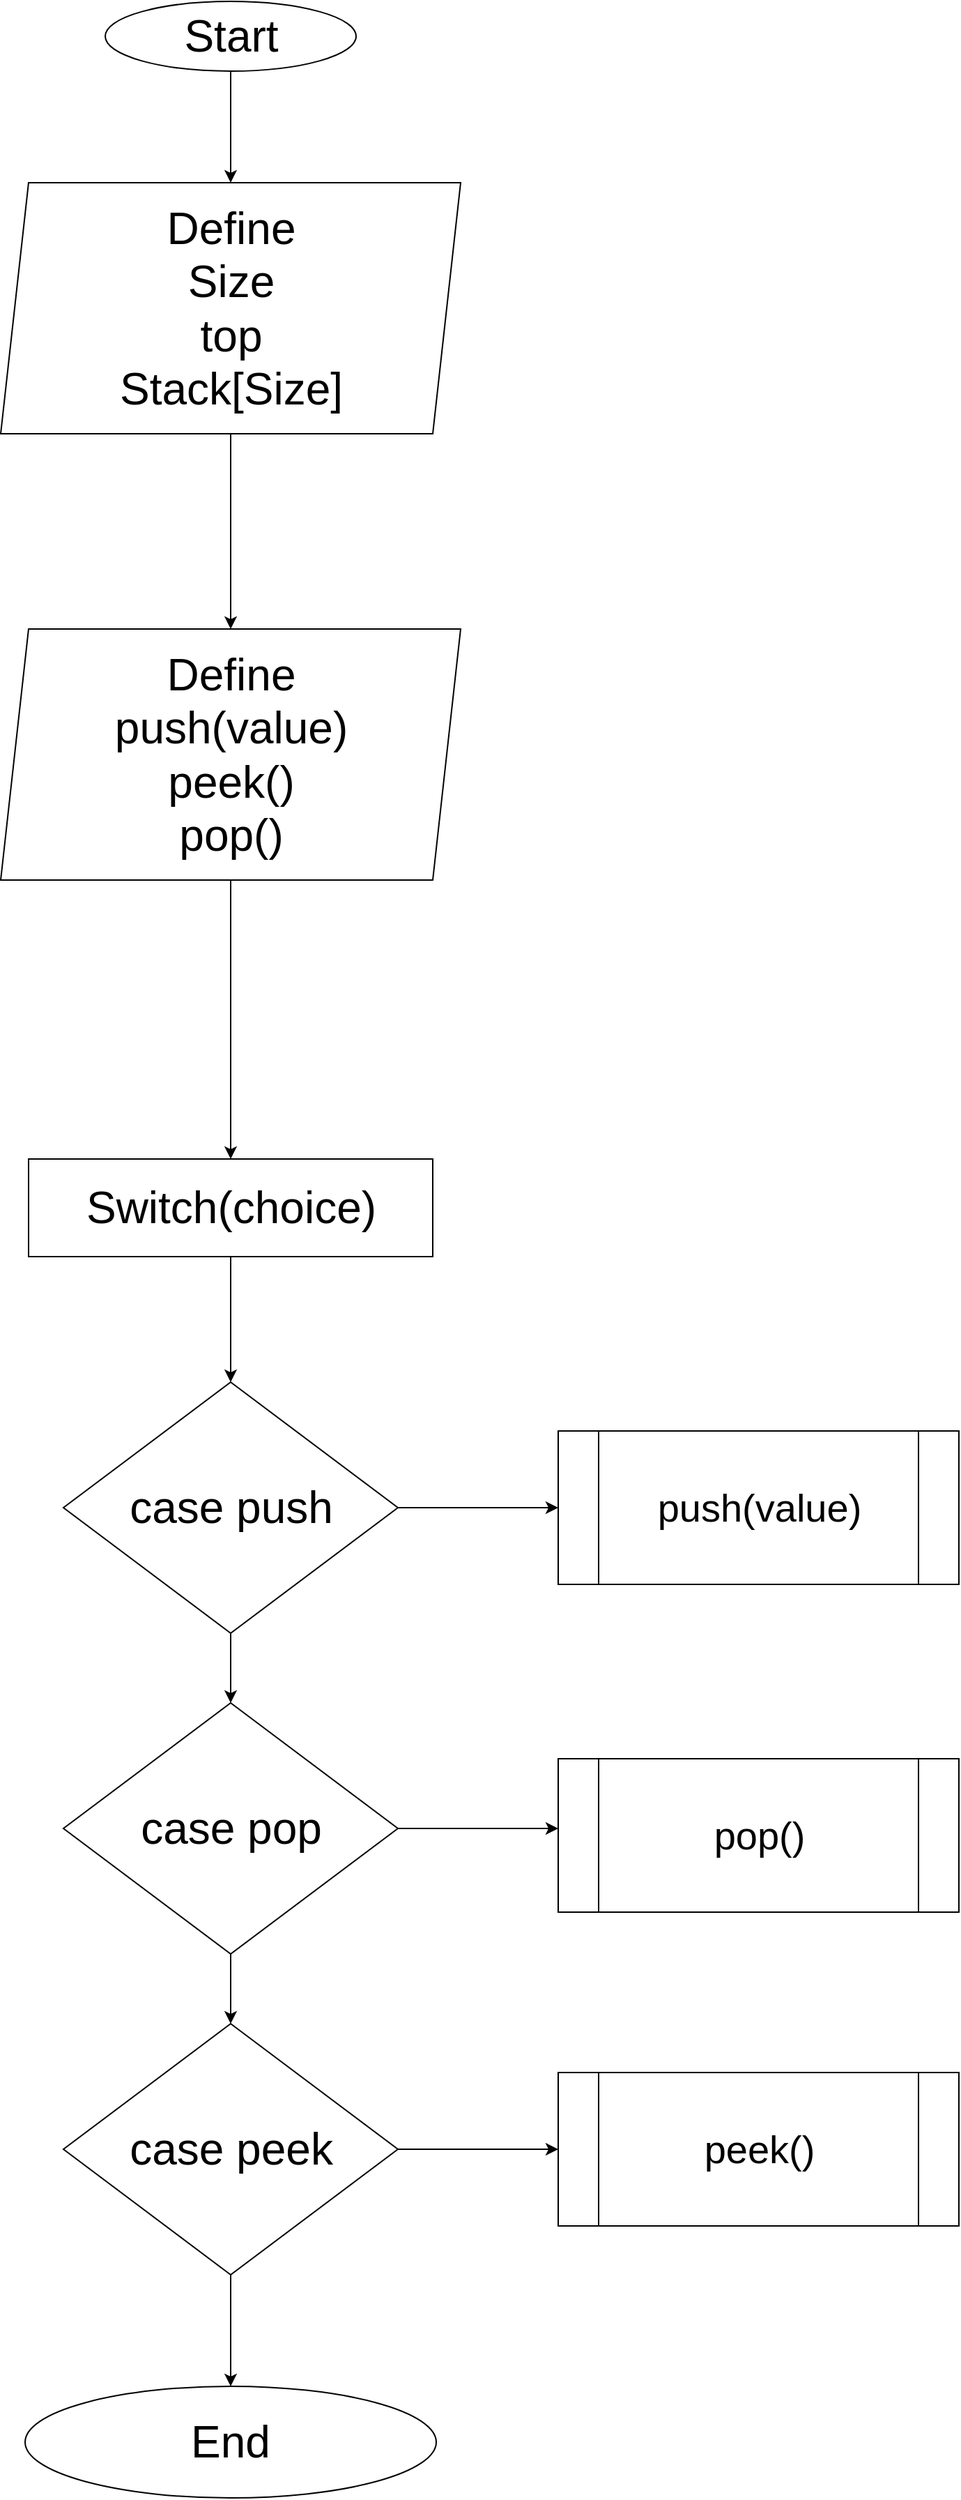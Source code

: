 <mxfile>
    <diagram id="nH85DiNkzWbdHEiLWMJn" name="Page-1">
        <mxGraphModel dx="3553" dy="3127" grid="1" gridSize="10" guides="1" tooltips="1" connect="1" arrows="1" fold="1" page="1" pageScale="1" pageWidth="850" pageHeight="1100" math="0" shadow="0">
            <root>
                <mxCell id="0"/>
                <mxCell id="1" parent="0"/>
                <mxCell id="6" style="edgeStyle=none;html=1;entryX=0.5;entryY=0;entryDx=0;entryDy=0;fontSize=32;" parent="1" source="2" target="aUpSLuGtGkGOHyIR6Z2e-7" edge="1">
                    <mxGeometry relative="1" as="geometry">
                        <mxPoint x="280" y="-980" as="targetPoint"/>
                    </mxGeometry>
                </mxCell>
                <mxCell id="2" value="&lt;font style=&quot;font-size: 32px;&quot;&gt;Start&lt;/font&gt;" style="ellipse;whiteSpace=wrap;html=1;" parent="1" vertex="1">
                    <mxGeometry x="187.5" y="-1100" width="180" height="50" as="geometry"/>
                </mxCell>
                <mxCell id="oV1d_YhZqYzimmoFaYNQ-11" style="edgeStyle=none;html=1;fontSize=32;" parent="1" source="7" target="oV1d_YhZqYzimmoFaYNQ-9" edge="1">
                    <mxGeometry relative="1" as="geometry"/>
                </mxCell>
                <mxCell id="7" value="Switch(choice)" style="rounded=0;whiteSpace=wrap;html=1;fontSize=32;" parent="1" vertex="1">
                    <mxGeometry x="132.5" y="-270" width="290" height="70" as="geometry"/>
                </mxCell>
                <mxCell id="oV1d_YhZqYzimmoFaYNQ-13" style="edgeStyle=none;html=1;entryX=0;entryY=0.5;entryDx=0;entryDy=0;fontSize=32;" parent="1" source="oV1d_YhZqYzimmoFaYNQ-9" edge="1">
                    <mxGeometry relative="1" as="geometry">
                        <mxPoint x="512.5" y="-20" as="targetPoint"/>
                    </mxGeometry>
                </mxCell>
                <mxCell id="oV1d_YhZqYzimmoFaYNQ-16" style="edgeStyle=none;html=1;fontSize=32;" parent="1" source="oV1d_YhZqYzimmoFaYNQ-9" target="oV1d_YhZqYzimmoFaYNQ-19" edge="1">
                    <mxGeometry relative="1" as="geometry">
                        <mxPoint x="277.5" y="120" as="targetPoint"/>
                    </mxGeometry>
                </mxCell>
                <mxCell id="oV1d_YhZqYzimmoFaYNQ-9" value="case push" style="rhombus;whiteSpace=wrap;html=1;fontSize=32;" parent="1" vertex="1">
                    <mxGeometry x="157.5" y="-110" width="240" height="180" as="geometry"/>
                </mxCell>
                <mxCell id="oV1d_YhZqYzimmoFaYNQ-17" style="edgeStyle=none;html=1;entryX=0;entryY=0.5;entryDx=0;entryDy=0;fontSize=32;" parent="1" source="oV1d_YhZqYzimmoFaYNQ-19" edge="1">
                    <mxGeometry relative="1" as="geometry">
                        <mxPoint x="512.5" y="210" as="targetPoint"/>
                    </mxGeometry>
                </mxCell>
                <mxCell id="oV1d_YhZqYzimmoFaYNQ-18" style="edgeStyle=none;html=1;fontSize=32;" parent="1" source="oV1d_YhZqYzimmoFaYNQ-19" edge="1">
                    <mxGeometry relative="1" as="geometry">
                        <mxPoint x="277.5" y="350" as="targetPoint"/>
                    </mxGeometry>
                </mxCell>
                <mxCell id="oV1d_YhZqYzimmoFaYNQ-19" value="case pop" style="rhombus;whiteSpace=wrap;html=1;fontSize=32;" parent="1" vertex="1">
                    <mxGeometry x="157.5" y="120" width="240" height="180" as="geometry"/>
                </mxCell>
                <mxCell id="oV1d_YhZqYzimmoFaYNQ-21" style="edgeStyle=none;html=1;entryX=0;entryY=0.5;entryDx=0;entryDy=0;fontSize=32;" parent="1" source="oV1d_YhZqYzimmoFaYNQ-23" edge="1">
                    <mxGeometry relative="1" as="geometry">
                        <mxPoint x="512.5" y="440" as="targetPoint"/>
                    </mxGeometry>
                </mxCell>
                <mxCell id="oV1d_YhZqYzimmoFaYNQ-22" style="edgeStyle=none;html=1;fontSize=32;entryX=0.5;entryY=0;entryDx=0;entryDy=0;" parent="1" source="oV1d_YhZqYzimmoFaYNQ-23" target="oV1d_YhZqYzimmoFaYNQ-33" edge="1">
                    <mxGeometry relative="1" as="geometry">
                        <mxPoint x="277.5" y="580" as="targetPoint"/>
                    </mxGeometry>
                </mxCell>
                <mxCell id="oV1d_YhZqYzimmoFaYNQ-23" value="case peek" style="rhombus;whiteSpace=wrap;html=1;fontSize=32;" parent="1" vertex="1">
                    <mxGeometry x="157.5" y="350" width="240" height="180" as="geometry"/>
                </mxCell>
                <mxCell id="oV1d_YhZqYzimmoFaYNQ-33" value="End" style="ellipse;whiteSpace=wrap;html=1;fontSize=32;" parent="1" vertex="1">
                    <mxGeometry x="130" y="610" width="295" height="80" as="geometry"/>
                </mxCell>
                <mxCell id="OdDct5ZYtNu8QlP07SlH-8" style="edgeStyle=none;html=1;entryX=0.5;entryY=0;entryDx=0;entryDy=0;fontSize=16;" parent="1" source="aUpSLuGtGkGOHyIR6Z2e-7" target="OdDct5ZYtNu8QlP07SlH-7" edge="1">
                    <mxGeometry relative="1" as="geometry"/>
                </mxCell>
                <mxCell id="aUpSLuGtGkGOHyIR6Z2e-7" value="&lt;span style=&quot;font-size: 32px;&quot;&gt;Define&lt;/span&gt;&lt;br style=&quot;font-size: 32px;&quot;&gt;&lt;span style=&quot;font-size: 32px;&quot;&gt;Size&lt;/span&gt;&lt;br style=&quot;font-size: 32px;&quot;&gt;&lt;span style=&quot;font-size: 32px;&quot;&gt;top&lt;/span&gt;&lt;br style=&quot;font-size: 32px;&quot;&gt;&lt;span style=&quot;font-size: 32px;&quot;&gt;Stack[Size]&lt;/span&gt;" style="shape=parallelogram;perimeter=parallelogramPerimeter;whiteSpace=wrap;html=1;fixedSize=1;rounded=0;fontSize=16;" parent="1" vertex="1">
                    <mxGeometry x="112.5" y="-970" width="330" height="180" as="geometry"/>
                </mxCell>
                <mxCell id="OdDct5ZYtNu8QlP07SlH-9" style="edgeStyle=none;html=1;entryX=0.5;entryY=0;entryDx=0;entryDy=0;fontSize=16;" parent="1" source="OdDct5ZYtNu8QlP07SlH-7" target="7" edge="1">
                    <mxGeometry relative="1" as="geometry"/>
                </mxCell>
                <mxCell id="OdDct5ZYtNu8QlP07SlH-7" value="&lt;span style=&quot;font-size: 32px;&quot;&gt;Define&lt;/span&gt;&lt;br style=&quot;font-size: 32px;&quot;&gt;&lt;span style=&quot;font-size: 32px;&quot;&gt;push(value)&lt;/span&gt;&lt;br style=&quot;font-size: 32px;&quot;&gt;&lt;span style=&quot;font-size: 32px;&quot;&gt;peek()&lt;/span&gt;&lt;br style=&quot;font-size: 32px;&quot;&gt;&lt;span style=&quot;font-size: 32px;&quot;&gt;pop()&lt;/span&gt;" style="shape=parallelogram;perimeter=parallelogramPerimeter;whiteSpace=wrap;html=1;fixedSize=1;rounded=0;fontSize=16;" parent="1" vertex="1">
                    <mxGeometry x="112.5" y="-650" width="330" height="180" as="geometry"/>
                </mxCell>
                <mxCell id="nTApro5964SIYietNKHP-7" value="&lt;font style=&quot;font-size: 28px;&quot;&gt;push(value)&lt;/font&gt;" style="shape=process;whiteSpace=wrap;html=1;backgroundOutline=1;" parent="1" vertex="1">
                    <mxGeometry x="512.5" y="-75" width="287.5" height="110" as="geometry"/>
                </mxCell>
                <mxCell id="nTApro5964SIYietNKHP-8" value="&lt;font style=&quot;font-size: 28px;&quot;&gt;pop()&lt;/font&gt;" style="shape=process;whiteSpace=wrap;html=1;backgroundOutline=1;" parent="1" vertex="1">
                    <mxGeometry x="512.5" y="160" width="287.5" height="110" as="geometry"/>
                </mxCell>
                <mxCell id="nTApro5964SIYietNKHP-9" value="&lt;font style=&quot;font-size: 28px;&quot;&gt;peek()&lt;/font&gt;" style="shape=process;whiteSpace=wrap;html=1;backgroundOutline=1;" parent="1" vertex="1">
                    <mxGeometry x="512.5" y="385" width="287.5" height="110" as="geometry"/>
                </mxCell>
            </root>
        </mxGraphModel>
    </diagram>
    <diagram id="5xx0j_rFoWXcg1_-KG30" name="Page-2">
        <mxGraphModel dx="1066" dy="1708" grid="1" gridSize="10" guides="1" tooltips="1" connect="1" arrows="1" fold="1" page="1" pageScale="1" pageWidth="850" pageHeight="1100" math="0" shadow="0">
            <root>
                <mxCell id="0"/>
                <mxCell id="1" parent="0"/>
                <mxCell id="4wlrsYFEW9-J6vExfLbA-1" style="edgeStyle=none;html=1;entryX=0.5;entryY=0;entryDx=0;entryDy=0;fontSize=16;" parent="1" source="ZA_WsSl_HOhdNqd6U6z9-1" target="ZA_WsSl_HOhdNqd6U6z9-2" edge="1">
                    <mxGeometry relative="1" as="geometry"/>
                </mxCell>
                <mxCell id="ZA_WsSl_HOhdNqd6U6z9-1" value="&lt;font style=&quot;font-size: 16px;&quot;&gt;push()&lt;/font&gt;" style="ellipse;whiteSpace=wrap;html=1;aspect=fixed;fontSize=32;" parent="1" vertex="1">
                    <mxGeometry x="130" y="-860" width="100" height="100" as="geometry"/>
                </mxCell>
                <mxCell id="M1VJWMss8GdDpisnNnkx-2" style="edgeStyle=none;html=1;entryX=0.5;entryY=0;entryDx=0;entryDy=0;" parent="1" source="ZA_WsSl_HOhdNqd6U6z9-2" target="M1VJWMss8GdDpisnNnkx-1" edge="1">
                    <mxGeometry relative="1" as="geometry">
                        <mxPoint x="170" y="-630" as="targetPoint"/>
                    </mxGeometry>
                </mxCell>
                <mxCell id="ZA_WsSl_HOhdNqd6U6z9-2" value="READ value" style="shape=parallelogram;perimeter=parallelogramPerimeter;whiteSpace=wrap;html=1;fixedSize=1;fontSize=16;" parent="1" vertex="1">
                    <mxGeometry x="120" y="-720" width="120" height="60" as="geometry"/>
                </mxCell>
                <mxCell id="M1VJWMss8GdDpisnNnkx-4" value="true" style="edgeStyle=none;html=1;entryX=0.5;entryY=0;entryDx=0;entryDy=0;" parent="1" source="M1VJWMss8GdDpisnNnkx-1" target="M1VJWMss8GdDpisnNnkx-3" edge="1">
                    <mxGeometry relative="1" as="geometry"/>
                </mxCell>
                <mxCell id="M1VJWMss8GdDpisnNnkx-7" value="false" style="edgeStyle=none;html=1;entryX=0;entryY=0.5;entryDx=0;entryDy=0;" parent="1" source="M1VJWMss8GdDpisnNnkx-1" target="M1VJWMss8GdDpisnNnkx-6" edge="1">
                    <mxGeometry relative="1" as="geometry"/>
                </mxCell>
                <mxCell id="M1VJWMss8GdDpisnNnkx-1" value="isFull()" style="rhombus;whiteSpace=wrap;html=1;" parent="1" vertex="1">
                    <mxGeometry x="140" y="-630" width="80" height="80" as="geometry"/>
                </mxCell>
                <mxCell id="M1VJWMss8GdDpisnNnkx-9" style="edgeStyle=none;html=1;entryX=0;entryY=0.5;entryDx=0;entryDy=0;" parent="1" source="M1VJWMss8GdDpisnNnkx-3" target="M1VJWMss8GdDpisnNnkx-8" edge="1">
                    <mxGeometry relative="1" as="geometry">
                        <Array as="points">
                            <mxPoint x="190" y="-170"/>
                        </Array>
                    </mxGeometry>
                </mxCell>
                <mxCell id="M1VJWMss8GdDpisnNnkx-3" value="Display &quot;Stack overflow&quot;" style="shape=parallelogram;perimeter=parallelogramPerimeter;whiteSpace=wrap;html=1;fixedSize=1;" parent="1" vertex="1">
                    <mxGeometry x="120" y="-510" width="120" height="60" as="geometry"/>
                </mxCell>
                <mxCell id="M1VJWMss8GdDpisnNnkx-10" style="html=1;" parent="1" source="M1VJWMss8GdDpisnNnkx-6" edge="1">
                    <mxGeometry relative="1" as="geometry">
                        <mxPoint x="410" y="-190" as="targetPoint"/>
                        <Array as="points">
                            <mxPoint x="320" y="-280"/>
                            <mxPoint x="410" y="-280"/>
                        </Array>
                    </mxGeometry>
                </mxCell>
                <mxCell id="M1VJWMss8GdDpisnNnkx-6" value="top = top +1&lt;br&gt;Stack[top] = value;" style="rounded=0;whiteSpace=wrap;html=1;" parent="1" vertex="1">
                    <mxGeometry x="260" y="-620" width="120" height="60" as="geometry"/>
                </mxCell>
                <mxCell id="M1VJWMss8GdDpisnNnkx-8" value="End" style="ellipse;whiteSpace=wrap;html=1;" parent="1" vertex="1">
                    <mxGeometry x="365" y="-190" width="120" height="50" as="geometry"/>
                </mxCell>
                <mxCell id="M1VJWMss8GdDpisnNnkx-11" style="edgeStyle=none;html=1;entryX=0.5;entryY=0;entryDx=0;entryDy=0;fontSize=16;" parent="1" source="M1VJWMss8GdDpisnNnkx-12" edge="1">
                    <mxGeometry relative="1" as="geometry">
                        <mxPoint x="460" y="-720" as="targetPoint"/>
                    </mxGeometry>
                </mxCell>
                <mxCell id="M1VJWMss8GdDpisnNnkx-12" value="&lt;font style=&quot;font-size: 16px;&quot;&gt;pop()&lt;/font&gt;" style="ellipse;whiteSpace=wrap;html=1;aspect=fixed;fontSize=32;" parent="1" vertex="1">
                    <mxGeometry x="410" y="-860" width="100" height="100" as="geometry"/>
                </mxCell>
                <mxCell id="M1VJWMss8GdDpisnNnkx-15" value="true" style="edgeStyle=none;html=1;entryX=0.5;entryY=0;entryDx=0;entryDy=0;" parent="1" source="M1VJWMss8GdDpisnNnkx-17" target="M1VJWMss8GdDpisnNnkx-19" edge="1">
                    <mxGeometry relative="1" as="geometry"/>
                </mxCell>
                <mxCell id="M1VJWMss8GdDpisnNnkx-16" value="false" style="edgeStyle=none;html=1;entryX=0;entryY=0.5;entryDx=0;entryDy=0;" parent="1" source="M1VJWMss8GdDpisnNnkx-17" target="M1VJWMss8GdDpisnNnkx-21" edge="1">
                    <mxGeometry relative="1" as="geometry"/>
                </mxCell>
                <mxCell id="M1VJWMss8GdDpisnNnkx-17" value="isEmpty()" style="rhombus;whiteSpace=wrap;html=1;" parent="1" vertex="1">
                    <mxGeometry x="420" y="-720" width="80" height="80" as="geometry"/>
                </mxCell>
                <mxCell id="M1VJWMss8GdDpisnNnkx-18" style="edgeStyle=none;html=1;" parent="1" source="M1VJWMss8GdDpisnNnkx-19" target="M1VJWMss8GdDpisnNnkx-8" edge="1">
                    <mxGeometry relative="1" as="geometry">
                        <mxPoint x="460" y="-500" as="targetPoint"/>
                        <Array as="points">
                            <mxPoint x="460" y="-280"/>
                            <mxPoint x="425" y="-280"/>
                        </Array>
                    </mxGeometry>
                </mxCell>
                <mxCell id="M1VJWMss8GdDpisnNnkx-19" value="Display &quot;Stack overflow&quot;" style="shape=parallelogram;perimeter=parallelogramPerimeter;whiteSpace=wrap;html=1;fixedSize=1;" parent="1" vertex="1">
                    <mxGeometry x="400" y="-600" width="120" height="60" as="geometry"/>
                </mxCell>
                <mxCell id="M1VJWMss8GdDpisnNnkx-20" style="html=1;entryX=0.659;entryY=0.011;entryDx=0;entryDy=0;entryPerimeter=0;" parent="1" source="M1VJWMss8GdDpisnNnkx-21" target="M1VJWMss8GdDpisnNnkx-8" edge="1">
                    <mxGeometry relative="1" as="geometry">
                        <Array as="points">
                            <mxPoint x="600" y="-475"/>
                            <mxPoint x="500" y="-475"/>
                            <mxPoint x="500" y="-230"/>
                            <mxPoint x="440" y="-230"/>
                        </Array>
                        <mxPoint x="520.0" y="-475" as="targetPoint"/>
                    </mxGeometry>
                </mxCell>
                <mxCell id="M1VJWMss8GdDpisnNnkx-21" value="top = top +1&lt;br&gt;Stack[top] = value;" style="rounded=0;whiteSpace=wrap;html=1;" parent="1" vertex="1">
                    <mxGeometry x="540" y="-710" width="120" height="60" as="geometry"/>
                </mxCell>
                <mxCell id="M1VJWMss8GdDpisnNnkx-23" value="peek()" style="ellipse;whiteSpace=wrap;html=1;aspect=fixed;" parent="1" vertex="1">
                    <mxGeometry x="700" y="-570" width="80" height="80" as="geometry"/>
                </mxCell>
                <mxCell id="M1VJWMss8GdDpisnNnkx-24" style="edgeStyle=none;html=1;entryX=0.5;entryY=0;entryDx=0;entryDy=0;fontSize=16;" parent="1" edge="1">
                    <mxGeometry relative="1" as="geometry">
                        <mxPoint x="740" y="-490" as="sourcePoint"/>
                        <mxPoint x="740" y="-450" as="targetPoint"/>
                    </mxGeometry>
                </mxCell>
                <mxCell id="M1VJWMss8GdDpisnNnkx-25" value="true" style="edgeStyle=none;html=1;entryX=0.5;entryY=0;entryDx=0;entryDy=0;" parent="1" source="M1VJWMss8GdDpisnNnkx-27" target="M1VJWMss8GdDpisnNnkx-28" edge="1">
                    <mxGeometry relative="1" as="geometry"/>
                </mxCell>
                <mxCell id="M1VJWMss8GdDpisnNnkx-26" value="false" style="edgeStyle=none;html=1;entryX=0;entryY=0.5;entryDx=0;entryDy=0;" parent="1" source="M1VJWMss8GdDpisnNnkx-27" target="M1VJWMss8GdDpisnNnkx-29" edge="1">
                    <mxGeometry relative="1" as="geometry"/>
                </mxCell>
                <mxCell id="M1VJWMss8GdDpisnNnkx-27" value="isEmpty()" style="rhombus;whiteSpace=wrap;html=1;" parent="1" vertex="1">
                    <mxGeometry x="700" y="-450" width="80" height="80" as="geometry"/>
                </mxCell>
                <mxCell id="rSCAylkdLcMg2CNc9lak-2" style="edgeStyle=none;html=1;fontSize=13;entryX=1;entryY=0.5;entryDx=0;entryDy=0;" parent="1" source="M1VJWMss8GdDpisnNnkx-28" target="M1VJWMss8GdDpisnNnkx-8" edge="1">
                    <mxGeometry relative="1" as="geometry">
                        <mxPoint x="740" y="-150" as="targetPoint"/>
                        <Array as="points">
                            <mxPoint x="740" y="-165"/>
                        </Array>
                    </mxGeometry>
                </mxCell>
                <mxCell id="M1VJWMss8GdDpisnNnkx-28" value="Display &quot;Stack overflow&quot;" style="shape=parallelogram;perimeter=parallelogramPerimeter;whiteSpace=wrap;html=1;fixedSize=1;" parent="1" vertex="1">
                    <mxGeometry x="680" y="-330" width="120" height="60" as="geometry"/>
                </mxCell>
                <mxCell id="rSCAylkdLcMg2CNc9lak-3" style="edgeStyle=none;html=1;fontSize=13;entryX=0.5;entryY=1;entryDx=0;entryDy=0;" parent="1" source="M1VJWMss8GdDpisnNnkx-29" target="M1VJWMss8GdDpisnNnkx-8" edge="1">
                    <mxGeometry relative="1" as="geometry">
                        <mxPoint x="880" y="-80" as="targetPoint"/>
                        <Array as="points">
                            <mxPoint x="880" y="-70"/>
                            <mxPoint x="425" y="-70"/>
                        </Array>
                    </mxGeometry>
                </mxCell>
                <mxCell id="M1VJWMss8GdDpisnNnkx-29" value="&lt;font style=&quot;font-size: 13px;&quot;&gt;value = Stack[top]&lt;/font&gt;" style="rounded=0;whiteSpace=wrap;html=1;" parent="1" vertex="1">
                    <mxGeometry x="820" y="-440" width="120" height="60" as="geometry"/>
                </mxCell>
            </root>
        </mxGraphModel>
    </diagram>
</mxfile>